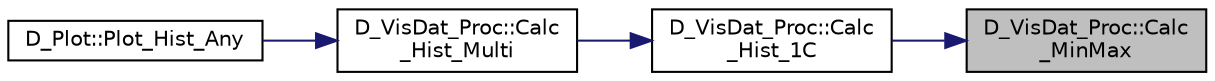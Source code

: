 digraph "D_VisDat_Proc::Calc_MinMax"
{
 // LATEX_PDF_SIZE
  edge [fontname="Helvetica",fontsize="10",labelfontname="Helvetica",labelfontsize="10"];
  node [fontname="Helvetica",fontsize="10",shape=record];
  rankdir="RL";
  Node1 [label="D_VisDat_Proc::Calc\l_MinMax",height=0.2,width=0.4,color="black", fillcolor="grey75", style="filled", fontcolor="black",tooltip=" "];
  Node1 -> Node2 [dir="back",color="midnightblue",fontsize="10",style="solid",fontname="Helvetica"];
  Node2 [label="D_VisDat_Proc::Calc\l_Hist_1C",height=0.2,width=0.4,color="black", fillcolor="white", style="filled",URL="$class_d___vis_dat___proc.html#a2f64e0a4be4f0a07da48ac9126a7b1a2",tooltip=" "];
  Node2 -> Node3 [dir="back",color="midnightblue",fontsize="10",style="solid",fontname="Helvetica"];
  Node3 [label="D_VisDat_Proc::Calc\l_Hist_Multi",height=0.2,width=0.4,color="black", fillcolor="white", style="filled",URL="$class_d___vis_dat___proc.html#a558387270e1b1602f410a46157c7d8d2",tooltip=" "];
  Node3 -> Node4 [dir="back",color="midnightblue",fontsize="10",style="solid",fontname="Helvetica"];
  Node4 [label="D_Plot::Plot_Hist_Any",height=0.2,width=0.4,color="black", fillcolor="white", style="filled",URL="$class_d___plot.html#abb572f7000c84378576303e4fa065b9d",tooltip=" "];
}
